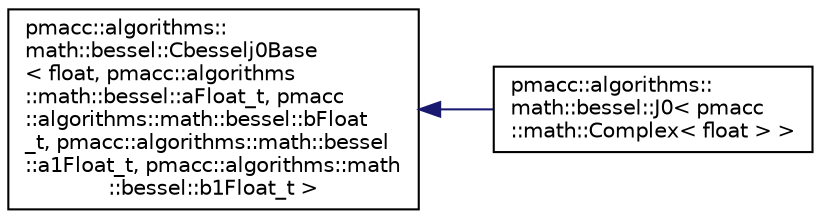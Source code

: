 digraph "Graphical Class Hierarchy"
{
 // LATEX_PDF_SIZE
  edge [fontname="Helvetica",fontsize="10",labelfontname="Helvetica",labelfontsize="10"];
  node [fontname="Helvetica",fontsize="10",shape=record];
  rankdir="LR";
  Node0 [label="pmacc::algorithms::\lmath::bessel::Cbesselj0Base\l\< float, pmacc::algorithms\l::math::bessel::aFloat_t, pmacc\l::algorithms::math::bessel::bFloat\l_t, pmacc::algorithms::math::bessel\l::a1Float_t, pmacc::algorithms::math\l::bessel::b1Float_t \>",height=0.2,width=0.4,color="black", fillcolor="white", style="filled",URL="$structpmacc_1_1algorithms_1_1math_1_1bessel_1_1_cbesselj0_base.html",tooltip=" "];
  Node0 -> Node1 [dir="back",color="midnightblue",fontsize="10",style="solid",fontname="Helvetica"];
  Node1 [label="pmacc::algorithms::\lmath::bessel::J0\< pmacc\l::math::Complex\< float \> \>",height=0.2,width=0.4,color="black", fillcolor="white", style="filled",URL="$structpmacc_1_1algorithms_1_1math_1_1bessel_1_1_j0_3_01pmacc_1_1math_1_1_complex_3_01float_01_4_01_4.html",tooltip=" "];
}
